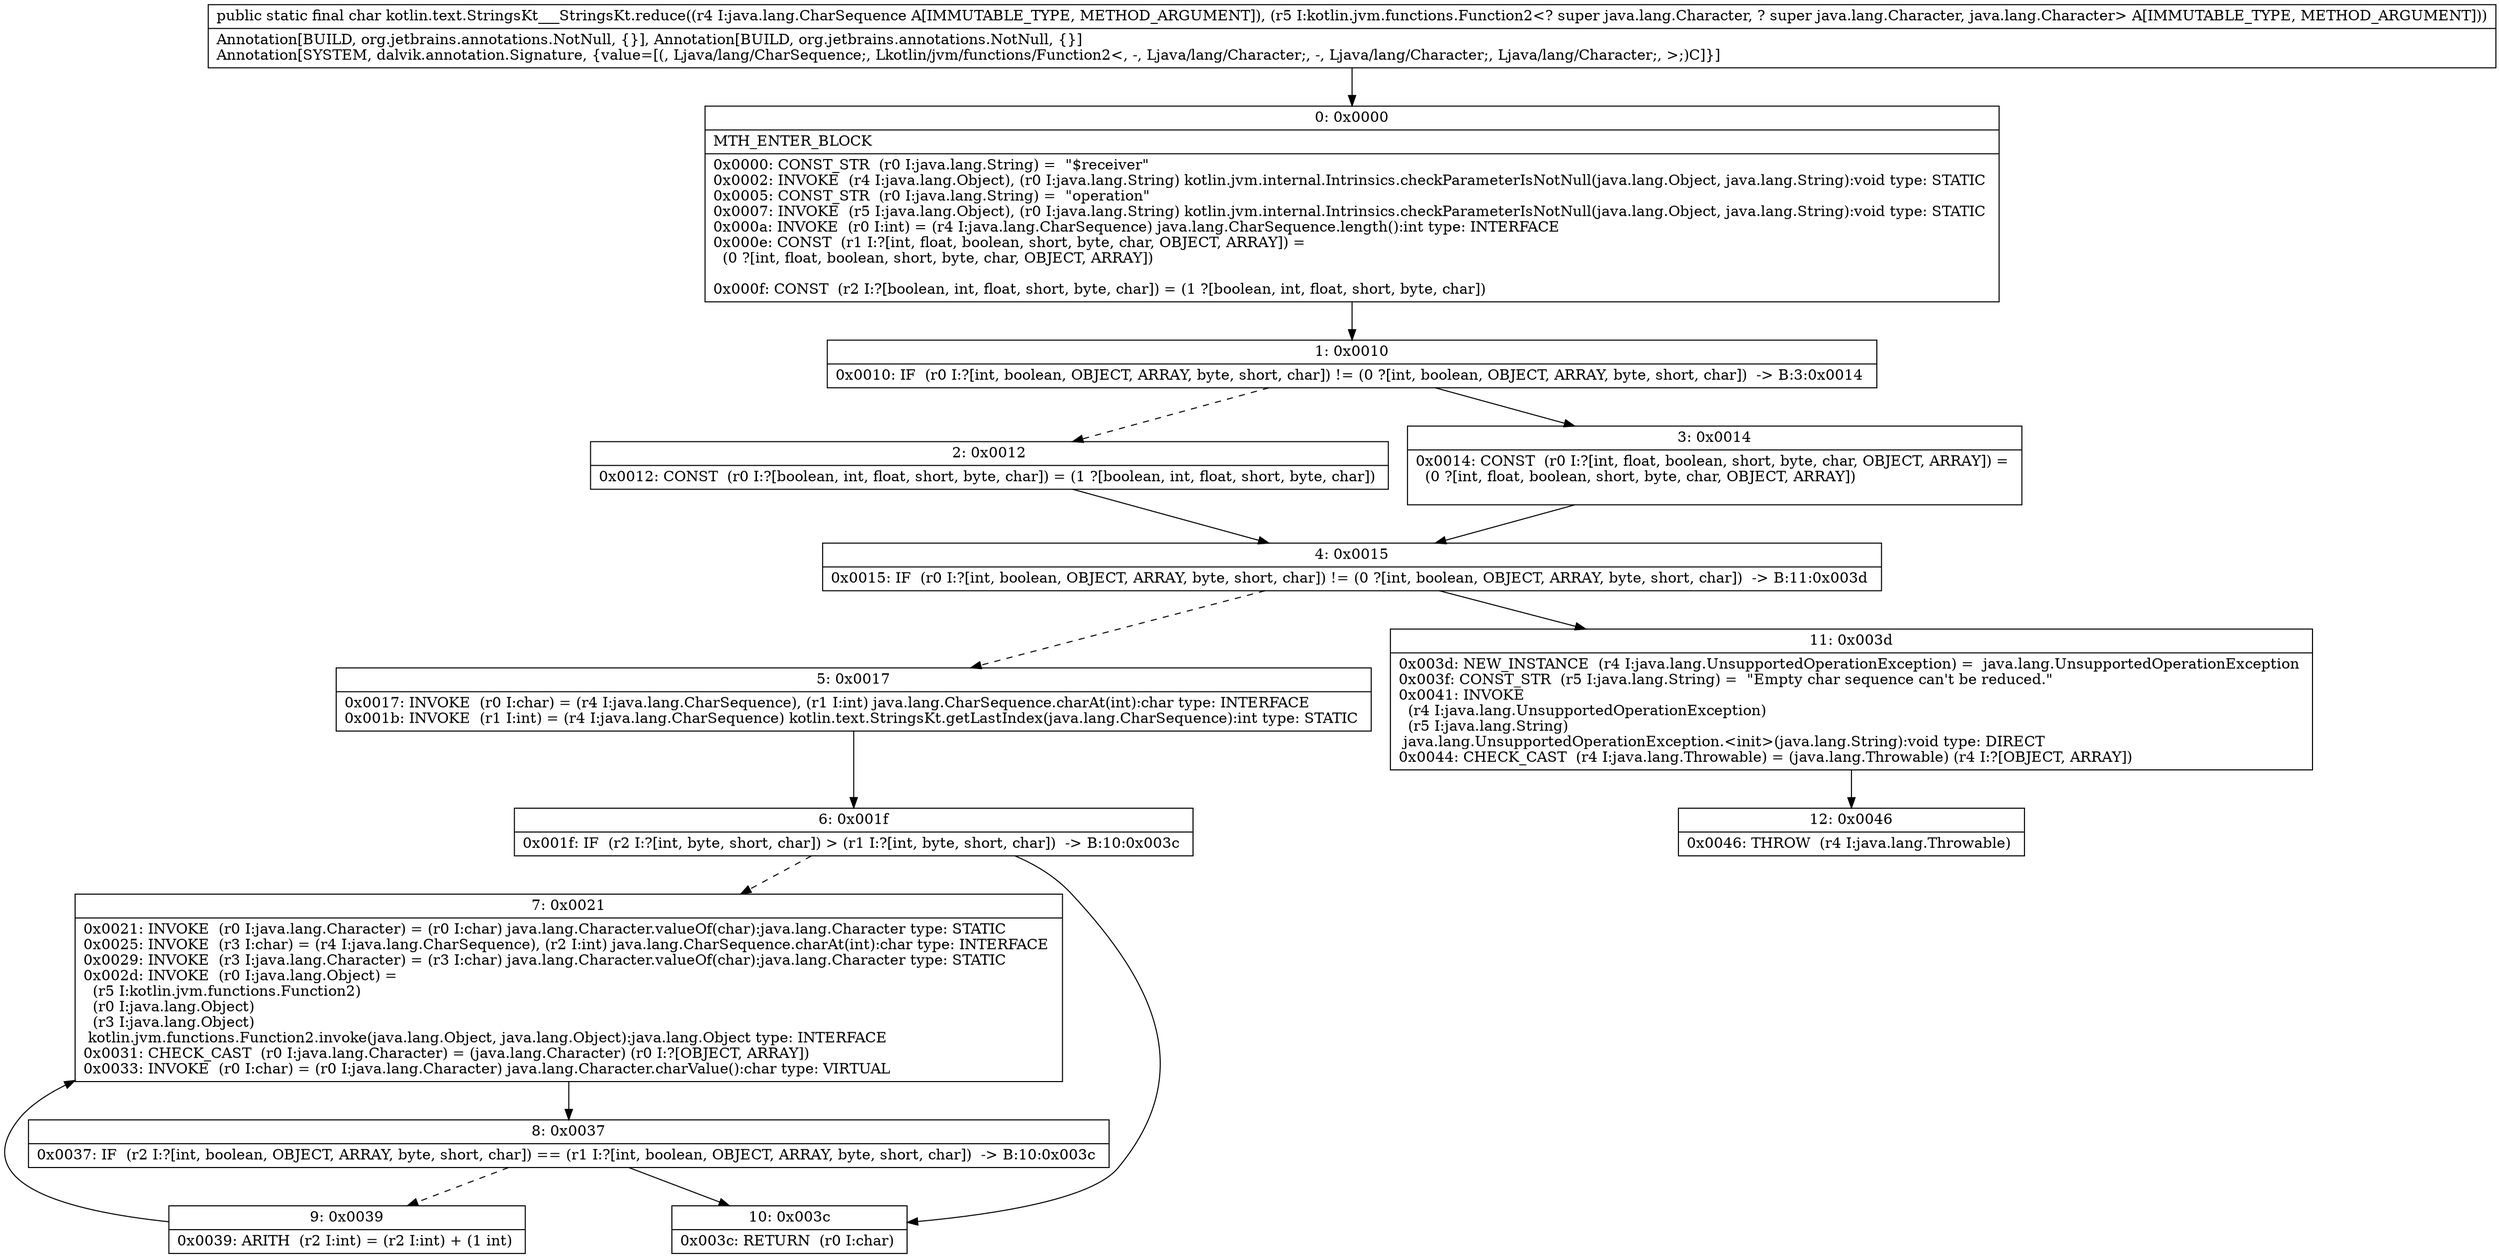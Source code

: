 digraph "CFG forkotlin.text.StringsKt___StringsKt.reduce(Ljava\/lang\/CharSequence;Lkotlin\/jvm\/functions\/Function2;)C" {
Node_0 [shape=record,label="{0\:\ 0x0000|MTH_ENTER_BLOCK\l|0x0000: CONST_STR  (r0 I:java.lang.String) =  \"$receiver\" \l0x0002: INVOKE  (r4 I:java.lang.Object), (r0 I:java.lang.String) kotlin.jvm.internal.Intrinsics.checkParameterIsNotNull(java.lang.Object, java.lang.String):void type: STATIC \l0x0005: CONST_STR  (r0 I:java.lang.String) =  \"operation\" \l0x0007: INVOKE  (r5 I:java.lang.Object), (r0 I:java.lang.String) kotlin.jvm.internal.Intrinsics.checkParameterIsNotNull(java.lang.Object, java.lang.String):void type: STATIC \l0x000a: INVOKE  (r0 I:int) = (r4 I:java.lang.CharSequence) java.lang.CharSequence.length():int type: INTERFACE \l0x000e: CONST  (r1 I:?[int, float, boolean, short, byte, char, OBJECT, ARRAY]) = \l  (0 ?[int, float, boolean, short, byte, char, OBJECT, ARRAY])\l \l0x000f: CONST  (r2 I:?[boolean, int, float, short, byte, char]) = (1 ?[boolean, int, float, short, byte, char]) \l}"];
Node_1 [shape=record,label="{1\:\ 0x0010|0x0010: IF  (r0 I:?[int, boolean, OBJECT, ARRAY, byte, short, char]) != (0 ?[int, boolean, OBJECT, ARRAY, byte, short, char])  \-\> B:3:0x0014 \l}"];
Node_2 [shape=record,label="{2\:\ 0x0012|0x0012: CONST  (r0 I:?[boolean, int, float, short, byte, char]) = (1 ?[boolean, int, float, short, byte, char]) \l}"];
Node_3 [shape=record,label="{3\:\ 0x0014|0x0014: CONST  (r0 I:?[int, float, boolean, short, byte, char, OBJECT, ARRAY]) = \l  (0 ?[int, float, boolean, short, byte, char, OBJECT, ARRAY])\l \l}"];
Node_4 [shape=record,label="{4\:\ 0x0015|0x0015: IF  (r0 I:?[int, boolean, OBJECT, ARRAY, byte, short, char]) != (0 ?[int, boolean, OBJECT, ARRAY, byte, short, char])  \-\> B:11:0x003d \l}"];
Node_5 [shape=record,label="{5\:\ 0x0017|0x0017: INVOKE  (r0 I:char) = (r4 I:java.lang.CharSequence), (r1 I:int) java.lang.CharSequence.charAt(int):char type: INTERFACE \l0x001b: INVOKE  (r1 I:int) = (r4 I:java.lang.CharSequence) kotlin.text.StringsKt.getLastIndex(java.lang.CharSequence):int type: STATIC \l}"];
Node_6 [shape=record,label="{6\:\ 0x001f|0x001f: IF  (r2 I:?[int, byte, short, char]) \> (r1 I:?[int, byte, short, char])  \-\> B:10:0x003c \l}"];
Node_7 [shape=record,label="{7\:\ 0x0021|0x0021: INVOKE  (r0 I:java.lang.Character) = (r0 I:char) java.lang.Character.valueOf(char):java.lang.Character type: STATIC \l0x0025: INVOKE  (r3 I:char) = (r4 I:java.lang.CharSequence), (r2 I:int) java.lang.CharSequence.charAt(int):char type: INTERFACE \l0x0029: INVOKE  (r3 I:java.lang.Character) = (r3 I:char) java.lang.Character.valueOf(char):java.lang.Character type: STATIC \l0x002d: INVOKE  (r0 I:java.lang.Object) = \l  (r5 I:kotlin.jvm.functions.Function2)\l  (r0 I:java.lang.Object)\l  (r3 I:java.lang.Object)\l kotlin.jvm.functions.Function2.invoke(java.lang.Object, java.lang.Object):java.lang.Object type: INTERFACE \l0x0031: CHECK_CAST  (r0 I:java.lang.Character) = (java.lang.Character) (r0 I:?[OBJECT, ARRAY]) \l0x0033: INVOKE  (r0 I:char) = (r0 I:java.lang.Character) java.lang.Character.charValue():char type: VIRTUAL \l}"];
Node_8 [shape=record,label="{8\:\ 0x0037|0x0037: IF  (r2 I:?[int, boolean, OBJECT, ARRAY, byte, short, char]) == (r1 I:?[int, boolean, OBJECT, ARRAY, byte, short, char])  \-\> B:10:0x003c \l}"];
Node_9 [shape=record,label="{9\:\ 0x0039|0x0039: ARITH  (r2 I:int) = (r2 I:int) + (1 int) \l}"];
Node_10 [shape=record,label="{10\:\ 0x003c|0x003c: RETURN  (r0 I:char) \l}"];
Node_11 [shape=record,label="{11\:\ 0x003d|0x003d: NEW_INSTANCE  (r4 I:java.lang.UnsupportedOperationException) =  java.lang.UnsupportedOperationException \l0x003f: CONST_STR  (r5 I:java.lang.String) =  \"Empty char sequence can't be reduced.\" \l0x0041: INVOKE  \l  (r4 I:java.lang.UnsupportedOperationException)\l  (r5 I:java.lang.String)\l java.lang.UnsupportedOperationException.\<init\>(java.lang.String):void type: DIRECT \l0x0044: CHECK_CAST  (r4 I:java.lang.Throwable) = (java.lang.Throwable) (r4 I:?[OBJECT, ARRAY]) \l}"];
Node_12 [shape=record,label="{12\:\ 0x0046|0x0046: THROW  (r4 I:java.lang.Throwable) \l}"];
MethodNode[shape=record,label="{public static final char kotlin.text.StringsKt___StringsKt.reduce((r4 I:java.lang.CharSequence A[IMMUTABLE_TYPE, METHOD_ARGUMENT]), (r5 I:kotlin.jvm.functions.Function2\<? super java.lang.Character, ? super java.lang.Character, java.lang.Character\> A[IMMUTABLE_TYPE, METHOD_ARGUMENT]))  | Annotation[BUILD, org.jetbrains.annotations.NotNull, \{\}], Annotation[BUILD, org.jetbrains.annotations.NotNull, \{\}]\lAnnotation[SYSTEM, dalvik.annotation.Signature, \{value=[(, Ljava\/lang\/CharSequence;, Lkotlin\/jvm\/functions\/Function2\<, \-, Ljava\/lang\/Character;, \-, Ljava\/lang\/Character;, Ljava\/lang\/Character;, \>;)C]\}]\l}"];
MethodNode -> Node_0;
Node_0 -> Node_1;
Node_1 -> Node_2[style=dashed];
Node_1 -> Node_3;
Node_2 -> Node_4;
Node_3 -> Node_4;
Node_4 -> Node_5[style=dashed];
Node_4 -> Node_11;
Node_5 -> Node_6;
Node_6 -> Node_7[style=dashed];
Node_6 -> Node_10;
Node_7 -> Node_8;
Node_8 -> Node_9[style=dashed];
Node_8 -> Node_10;
Node_9 -> Node_7;
Node_11 -> Node_12;
}

